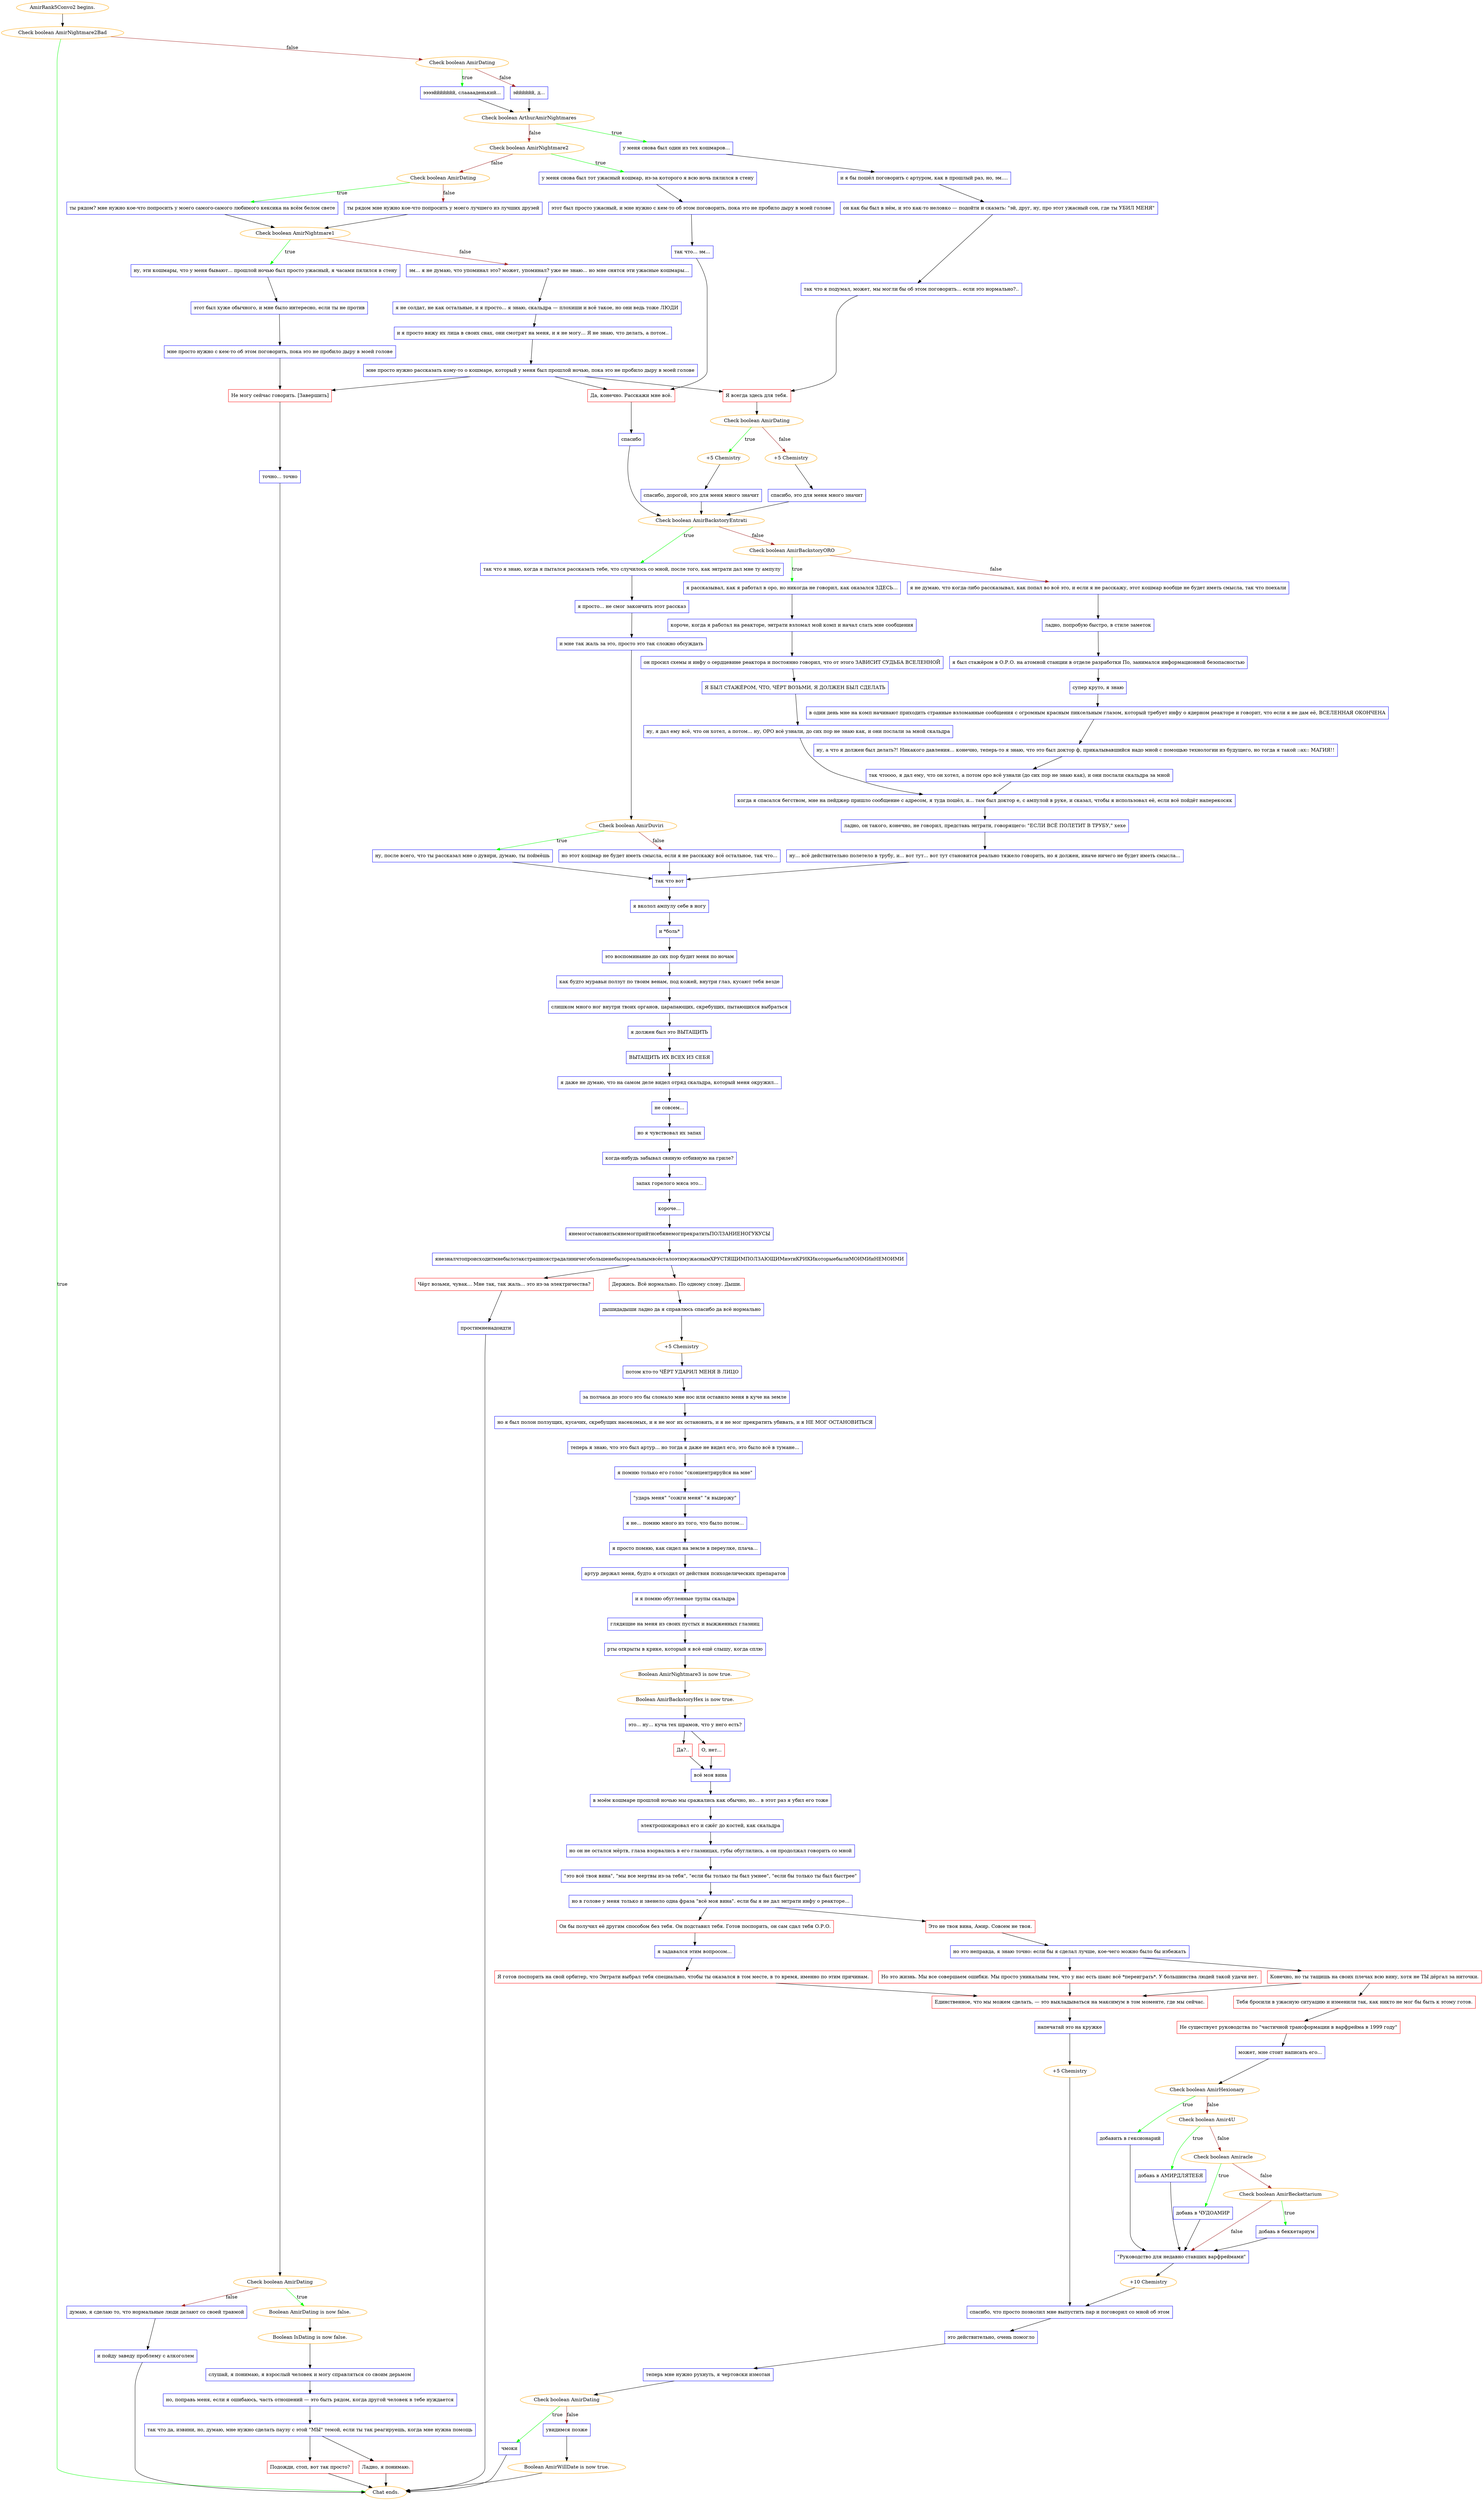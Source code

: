 digraph {
	"AmirRank5Convo2 begins." [color=orange];
		"AmirRank5Convo2 begins." -> j3346168945;
	j3346168945 [label="Check boolean AmirNightmare2Bad",color=orange];
		j3346168945 -> "Chat ends." [label=true,color=green];
		j3346168945 -> j2769147181 [label=false,color=brown];
	"Chat ends." [color=orange];
	j2769147181 [label="Check boolean AmirDating",color=orange];
		j2769147181 -> j3197884163 [label=true,color=green];
		j2769147181 -> j1917703622 [label=false,color=brown];
	j3197884163 [label="ээээййййййй, слааааденький...",shape=box,color=blue];
		j3197884163 -> j2915049333;
	j1917703622 [label="эйййййй, д...",shape=box,color=blue];
		j1917703622 -> j2915049333;
	j2915049333 [label="Check boolean ArthurAmirNightmares",color=orange];
		j2915049333 -> j3162991852 [label=true,color=green];
		j2915049333 -> j3157984749 [label=false,color=brown];
	j3162991852 [label="у меня снова был один из тех кошмаров...",shape=box,color=blue];
		j3162991852 -> j3461662055;
	j3157984749 [label="Check boolean AmirNightmare2",color=orange];
		j3157984749 -> j508108088 [label=true,color=green];
		j3157984749 -> j2085567462 [label=false,color=brown];
	j3461662055 [label="и я бы пошёл поговорить с артуром, как в прошлый раз, но, эм....",shape=box,color=blue];
		j3461662055 -> j3615503649;
	j508108088 [label="у меня снова был тот ужасный кошмар, из-за которого я всю ночь пялился в стену",shape=box,color=blue];
		j508108088 -> j1580822348;
	j2085567462 [label="Check boolean AmirDating",color=orange];
		j2085567462 -> j3646809066 [label=true,color=green];
		j2085567462 -> j1873909027 [label=false,color=brown];
	j3615503649 [label="он как бы был в нём, и это как-то неловко — подойти и сказать: \"эй, друг, ну, про этот ужасный сон, где ты УБИЛ МЕНЯ\"",shape=box,color=blue];
		j3615503649 -> j1019022909;
	j1580822348 [label="этот был просто ужасный, и мне нужно с кем-то об этом поговорить, пока это не пробило дыру в моей голове",shape=box,color=blue];
		j1580822348 -> j1151872813;
	j3646809066 [label="ты рядом? мне нужно кое-что попросить у моего самого-самого любимого кексика на всём белом свете",shape=box,color=blue];
		j3646809066 -> j822141118;
	j1873909027 [label="ты рядом мне нужно кое-что попросить у моего лучшего из лучших друзей",shape=box,color=blue];
		j1873909027 -> j822141118;
	j1019022909 [label="так что я подумал, может, мы могли бы об этом поговорить... если это нормально?..",shape=box,color=blue];
		j1019022909 -> j1201504925;
	j1151872813 [label="так что... эм...",shape=box,color=blue];
		j1151872813 -> j2799893446;
	j822141118 [label="Check boolean AmirNightmare1",color=orange];
		j822141118 -> j3971469278 [label=true,color=green];
		j822141118 -> j429420506 [label=false,color=brown];
	j1201504925 [label="Я всегда здесь для тебя.",shape=box,color=red];
		j1201504925 -> j2850850546;
	j2799893446 [label="Да, конечно. Расскажи мне всё.",shape=box,color=red];
		j2799893446 -> j2823893796;
	j3971469278 [label="ну, эти кошмары, что у меня бывают... прошлой ночью был просто ужасный, я часами пялился в стену",shape=box,color=blue];
		j3971469278 -> j2009504166;
	j429420506 [label="эм... я не думаю, что упоминал это? может, упоминал? уже не знаю... но мне снятся эти ужасные кошмары...",shape=box,color=blue];
		j429420506 -> j1100546439;
	j2850850546 [label="Check boolean AmirDating",color=orange];
		j2850850546 -> j3229345069 [label=true,color=green];
		j2850850546 -> j2744736189 [label=false,color=brown];
	j2823893796 [label="спасибо",shape=box,color=blue];
		j2823893796 -> j3726133081;
	j2009504166 [label="этот был хуже обычного, и мне было интересно, если ты не против",shape=box,color=blue];
		j2009504166 -> j1483160456;
	j1100546439 [label="я не солдат, не как остальные, и я просто... я знаю, скальдра — плохиши и всё такое, но они ведь тоже ЛЮДИ",shape=box,color=blue];
		j1100546439 -> j260324197;
	j3229345069 [label="+5 Chemistry",color=orange];
		j3229345069 -> j762633714;
	j2744736189 [label="+5 Chemistry",color=orange];
		j2744736189 -> j1194140437;
	j3726133081 [label="Check boolean AmirBackstoryEntrati",color=orange];
		j3726133081 -> j3398465868 [label=true,color=green];
		j3726133081 -> j3839700962 [label=false,color=brown];
	j1483160456 [label="мне просто нужно с кем-то об этом поговорить, пока это не пробило дыру в моей голове",shape=box,color=blue];
		j1483160456 -> j3790364084;
	j260324197 [label="и я просто вижу их лица в своих снах, они смотрят на меня, и я не могу... Я не знаю, что делать, а потом..",shape=box,color=blue];
		j260324197 -> j2445964107;
	j762633714 [label="спасибо, дорогой, это для меня много значит",shape=box,color=blue];
		j762633714 -> j3726133081;
	j1194140437 [label="спасибо, это для меня много значит",shape=box,color=blue];
		j1194140437 -> j3726133081;
	j3398465868 [label="так что я знаю, когда я пытался рассказать тебе, что случилось со мной, после того, как энтрати дал мне ту ампулу",shape=box,color=blue];
		j3398465868 -> j2782997591;
	j3839700962 [label="Check boolean AmirBackstoryORO",color=orange];
		j3839700962 -> j4183295711 [label=true,color=green];
		j3839700962 -> j608220687 [label=false,color=brown];
	j3790364084 [label="Не могу сейчас говорить. [Завершить]",shape=box,color=red];
		j3790364084 -> j3150590430;
	j2445964107 [label="мне просто нужно рассказать кому-то о кошмаре, который у меня был прошлой ночью, пока это не пробило дыру в моей голове",shape=box,color=blue];
		j2445964107 -> j1201504925;
		j2445964107 -> j2799893446;
		j2445964107 -> j3790364084;
	j2782997591 [label="я просто... не смог закончить этот рассказ",shape=box,color=blue];
		j2782997591 -> j1455290264;
	j4183295711 [label="я рассказывал, как я работал в оро, но никогда не говорил, как оказался ЗДЕСЬ...",shape=box,color=blue];
		j4183295711 -> j1536792068;
	j608220687 [label="я не думаю, что когда-либо рассказывал, как попал во всё это, и если я не расскажу, этот кошмар вообще не будет иметь смысла, так что поехали",shape=box,color=blue];
		j608220687 -> j4216546364;
	j3150590430 [label="точно... точно",shape=box,color=blue];
		j3150590430 -> j2381424385;
	j1455290264 [label="и мне так жаль за это, просто это так сложно обсуждать",shape=box,color=blue];
		j1455290264 -> j2594202141;
	j1536792068 [label="короче, когда я работал на реакторе, энтрати взломал мой комп и начал слать мне сообщения",shape=box,color=blue];
		j1536792068 -> j4045055257;
	j4216546364 [label="ладно, попробую быстро, в стиле заметок",shape=box,color=blue];
		j4216546364 -> j2851612169;
	j2381424385 [label="Check boolean AmirDating",color=orange];
		j2381424385 -> j1130481598 [label=true,color=green];
		j2381424385 -> j2016045918 [label=false,color=brown];
	j2594202141 [label="Check boolean AmirDuviri",color=orange];
		j2594202141 -> j3046385680 [label=true,color=green];
		j2594202141 -> j336111240 [label=false,color=brown];
	j4045055257 [label="он просил схемы и инфу о сердцевине реактора и постоянно говорил, что от этого ЗАВИСИТ СУДЬБА ВСЕЛЕННОЙ",shape=box,color=blue];
		j4045055257 -> j621156783;
	j2851612169 [label="я был стажёром в О.Р.О. на атомной станции в отделе разработки По, занимался информационной безопасностью",shape=box,color=blue];
		j2851612169 -> j2751924050;
	j1130481598 [label="Boolean AmirDating is now false.",color=orange];
		j1130481598 -> j3393396929;
	j2016045918 [label="думаю, я сделаю то, что нормальные люди делают со своей травмой",shape=box,color=blue];
		j2016045918 -> j2856802899;
	j3046385680 [label="ну, после всего, что ты рассказал мне о дувири, думаю, ты поймёшь",shape=box,color=blue];
		j3046385680 -> j3242778024;
	j336111240 [label="но этот кошмар не будет иметь смысла, если я не расскажу всё остальное, так что...",shape=box,color=blue];
		j336111240 -> j3242778024;
	j621156783 [label="Я БЫЛ СТАЖЁРОМ, ЧТО, ЧЁРТ ВОЗЬМИ, Я ДОЛЖЕН БЫЛ СДЕЛАТЬ",shape=box,color=blue];
		j621156783 -> j3459003342;
	j2751924050 [label="супер круто, я знаю",shape=box,color=blue];
		j2751924050 -> j4165210176;
	j3393396929 [label="Boolean IsDating is now false.",color=orange];
		j3393396929 -> j792227099;
	j2856802899 [label="и пойду заведу проблему с алкоголем",shape=box,color=blue];
		j2856802899 -> "Chat ends.";
	j3242778024 [label="так что вот",shape=box,color=blue];
		j3242778024 -> j2297942019;
	j3459003342 [label="ну, я дал ему всё, что он хотел, а потом... ну, ОРО всё узнали, до сих пор не знаю как, и они послали за мной скальдра",shape=box,color=blue];
		j3459003342 -> j3325148973;
	j4165210176 [label="в один день мне на комп начинают приходить странные взломанные сообщения с огромным красным пиксельным глазом, который требует инфу о ядерном реакторе и говорит, что если я не дам её, ВСЕЛЕННАЯ ОКОНЧЕНА",shape=box,color=blue];
		j4165210176 -> j2025469998;
	j792227099 [label="слушай, я понимаю, я взрослый человек и могу справляться со своим дерьмом",shape=box,color=blue];
		j792227099 -> j1056307465;
	j2297942019 [label="я вколол ампулу себе в ногу",shape=box,color=blue];
		j2297942019 -> j2236090542;
	j3325148973 [label="когда я спасался бегством, мне на пейджер пришло сообщение с адресом, я туда пошёл, и... там был доктор е, с ампулой в руке, и сказал, чтобы я использовал её, если всё пойдёт наперекосяк",shape=box,color=blue];
		j3325148973 -> j318834361;
	j2025469998 [label="ну, а что я должен был делать?! Никакого давления... конечно, теперь-то я знаю, что это был доктор ф, прикалывавшийся надо мной с помощью технологии из будущего, но тогда я такой ::ах:: МАГИЯ!!",shape=box,color=blue];
		j2025469998 -> j1168620628;
	j1056307465 [label="но, поправь меня, если я ошибаюсь, часть отношений — это быть рядом, когда другой человек в тебе нуждается",shape=box,color=blue];
		j1056307465 -> j4082556825;
	j2236090542 [label="и *боль*",shape=box,color=blue];
		j2236090542 -> j3755755444;
	j318834361 [label="ладно, он такого, конечно, не говорил, представь энтрати, говорящего: \"ЕСЛИ ВСЁ ПОЛЕТИТ В ТРУБУ,\" хехе",shape=box,color=blue];
		j318834361 -> j2998040968;
	j1168620628 [label="так чтоооо, я дал ему, что он хотел, а потом оро всё узнали (до сих пор не знаю как), и они послали скальдра за мной",shape=box,color=blue];
		j1168620628 -> j3325148973;
	j4082556825 [label="так что да, извини, но, думаю, мне нужно сделать паузу с этой \"МЫ\" темой, если ты так реагируешь, когда мне нужна помощь",shape=box,color=blue];
		j4082556825 -> j775987550;
		j4082556825 -> j989785415;
	j3755755444 [label="это воспоминание до сих пор будит меня по ночам",shape=box,color=blue];
		j3755755444 -> j3883041516;
	j2998040968 [label="ну... всё действительно полетело в трубу, и... вот тут... вот тут становится реально тяжело говорить, но я должен, иначе ничего не будет иметь смысла...",shape=box,color=blue];
		j2998040968 -> j3242778024;
	j775987550 [label="Подожди, стоп, вот так просто?",shape=box,color=red];
		j775987550 -> "Chat ends.";
	j989785415 [label="Ладно, я понимаю.",shape=box,color=red];
		j989785415 -> "Chat ends.";
	j3883041516 [label="как будто муравьи ползут по твоим венам, под кожей, внутри глаз, кусают тебя везде",shape=box,color=blue];
		j3883041516 -> j3312066386;
	j3312066386 [label="слишком много ног внутри твоих органов, царапающих, скребущих, пытающихся выбраться",shape=box,color=blue];
		j3312066386 -> j397010333;
	j397010333 [label="я должен был это ВЫТАЩИТЬ",shape=box,color=blue];
		j397010333 -> j1121279848;
	j1121279848 [label="ВЫТАЩИТЬ ИХ ВСЕХ ИЗ СЕБЯ",shape=box,color=blue];
		j1121279848 -> j2663620122;
	j2663620122 [label="я даже не думаю, что на самом деле видел отряд скальдра, который меня окружил...",shape=box,color=blue];
		j2663620122 -> j1111383008;
	j1111383008 [label="не совсем...",shape=box,color=blue];
		j1111383008 -> j3011470380;
	j3011470380 [label="но я чувствовал их запах",shape=box,color=blue];
		j3011470380 -> j4130984708;
	j4130984708 [label="когда-нибудь забывал свиную отбивную на гриле?",shape=box,color=blue];
		j4130984708 -> j1891349760;
	j1891349760 [label="запах горелого мяса это...",shape=box,color=blue];
		j1891349760 -> j3001002204;
	j3001002204 [label="короче...",shape=box,color=blue];
		j3001002204 -> j1004057637;
	j1004057637 [label="янемогостановитьсянемогприйтисебянемогпрекратитьПОЛЗАНИЕНОГУКУСЫ",shape=box,color=blue];
		j1004057637 -> j4041056280;
	j4041056280 [label="янезналчтопроисходитмнебылотакстрашноястрадалиничегобольшенебылореальнымвсёсталоэтимужаснымХРУСТЯЩИМПОЛЗАЮЩИМиэтиКРИКИкоторыебылиМОИМИиНЕМОИМИ",shape=box,color=blue];
		j4041056280 -> j1243886034;
		j4041056280 -> j1086662426;
	j1243886034 [label="Держись. Всё нормально. По одному слову. Дыши.",shape=box,color=red];
		j1243886034 -> j3147351332;
	j1086662426 [label="Чёрт возьми, чувак... Мне так, так жаль... это из-за электричества?",shape=box,color=red];
		j1086662426 -> j2939106305;
	j3147351332 [label="дышидадыши ладно да я справлюсь спасибо да всё нормально",shape=box,color=blue];
		j3147351332 -> j1674930681;
	j2939106305 [label="простимненадоидти",shape=box,color=blue];
		j2939106305 -> "Chat ends.";
	j1674930681 [label="+5 Chemistry",color=orange];
		j1674930681 -> j790975920;
	j790975920 [label="потом кто-то ЧЁРТ УДАРИЛ МЕНЯ В ЛИЦО",shape=box,color=blue];
		j790975920 -> j133028833;
	j133028833 [label="за полчаса до этого это бы сломало мне нос или оставило меня в куче на земле",shape=box,color=blue];
		j133028833 -> j2613392196;
	j2613392196 [label="но я был полон ползущих, кусачих, скребущих насекомых, и я не мог их остановить, и я не мог прекратить убивать, и я НЕ МОГ ОСТАНОВИТЬСЯ",shape=box,color=blue];
		j2613392196 -> j1863312399;
	j1863312399 [label="теперь я знаю, что это был артур... но тогда я даже не видел его, это было всё в тумане...",shape=box,color=blue];
		j1863312399 -> j1027098312;
	j1027098312 [label="я помню только его голос \"сконцентрируйся на мне\"",shape=box,color=blue];
		j1027098312 -> j2481289375;
	j2481289375 [label="\"ударь меня\" \"сожги меня\" \"я выдержу\"",shape=box,color=blue];
		j2481289375 -> j3289149378;
	j3289149378 [label="я не... помню много из того, что было потом...",shape=box,color=blue];
		j3289149378 -> j817972128;
	j817972128 [label="я просто помню, как сидел на земле в переулке, плача...",shape=box,color=blue];
		j817972128 -> j2644578042;
	j2644578042 [label="артур держал меня, будто я отходил от действия психоделических препаратов",shape=box,color=blue];
		j2644578042 -> j1282322803;
	j1282322803 [label="и я помню обугленные трупы скальдра",shape=box,color=blue];
		j1282322803 -> j2211515604;
	j2211515604 [label="глядящие на меня из своих пустых и выжженных глазниц",shape=box,color=blue];
		j2211515604 -> j4183775630;
	j4183775630 [label="рты открыты в крике, который я всё ещё слышу, когда сплю",shape=box,color=blue];
		j4183775630 -> j3274966410;
	j3274966410 [label="Boolean AmirNightmare3 is now true.",color=orange];
		j3274966410 -> j3204792321;
	j3204792321 [label="Boolean AmirBackstoryHex is now true.",color=orange];
		j3204792321 -> j1171575637;
	j1171575637 [label="это... ну... куча тех шрамов, что у него есть?",shape=box,color=blue];
		j1171575637 -> j2025125899;
		j1171575637 -> j2090032723;
	j2025125899 [label="Да?..",shape=box,color=red];
		j2025125899 -> j3893377872;
	j2090032723 [label="О, нет...",shape=box,color=red];
		j2090032723 -> j3893377872;
	j3893377872 [label="всё моя вина",shape=box,color=blue];
		j3893377872 -> j503403894;
	j503403894 [label="в моём кошмаре прошлой ночью мы сражались как обычно, но... в этот раз я убил его тоже",shape=box,color=blue];
		j503403894 -> j3165336716;
	j3165336716 [label="электрошокировал его и сжёг до костей, как скальдра",shape=box,color=blue];
		j3165336716 -> j4011411111;
	j4011411111 [label="но он не остался мёртв, глаза взорвались в его глазницах, губы обуглились, а он продолжал говорить со мной",shape=box,color=blue];
		j4011411111 -> j560105305;
	j560105305 [label="\"это всё твоя вина\", \"мы все мертвы из-за тебя\", \"если бы только ты был умнее\", \"если бы только ты был быстрее\"",shape=box,color=blue];
		j560105305 -> j2308322903;
	j2308322903 [label="но в голове у меня только и звенело одна фраза \"всё моя вина\". если бы я не дал энтрати инфу о реакторе...",shape=box,color=blue];
		j2308322903 -> j2146343481;
		j2308322903 -> j36807354;
	j2146343481 [label="Он бы получил её другим способом без тебя. Он подставил тебя. Готов поспорить, он сам сдал тебя О.Р.О.",shape=box,color=red];
		j2146343481 -> j3086899872;
	j36807354 [label="Это не твоя вина, Амир. Совсем не твоя.",shape=box,color=red];
		j36807354 -> j1137768728;
	j3086899872 [label="я задавался этим вопросом...",shape=box,color=blue];
		j3086899872 -> j1905437960;
	j1137768728 [label="но это неправда, я знаю точно: если бы я сделал лучше, кое-чего можно было бы избежать",shape=box,color=blue];
		j1137768728 -> j1600721912;
		j1137768728 -> j2612765042;
	j1905437960 [label="Я готов поспорить на свой орбитер, что Энтрати выбрал тебя специально, чтобы ты оказался в том месте, в то время, именно по этим причинам.",shape=box,color=red];
		j1905437960 -> j865213083;
	j1600721912 [label="Но это жизнь. Мы все совершаем ошибки. Мы просто уникальны тем, что у нас есть шанс всё *переиграть*. У большинства людей такой удачи нет.",shape=box,color=red];
		j1600721912 -> j865213083;
	j2612765042 [label="Конечно, но ты тащишь на своих плечах всю вину, хотя не ТЫ дёргал за ниточки.",shape=box,color=red];
		j2612765042 -> j2757708015;
		j2612765042 -> j865213083;
	j865213083 [label="Единственное, что мы можем сделать, — это выкладываться на максимум в том моменте, где мы сейчас.",shape=box,color=red];
		j865213083 -> j3452554084;
	j2757708015 [label="Тебя бросили в ужасную ситуацию и изменили так, как никто не мог бы быть к этому готов.",shape=box,color=red];
		j2757708015 -> j2124020297;
	j3452554084 [label="напечатай это на кружке",shape=box,color=blue];
		j3452554084 -> j2089055971;
	j2124020297 [label="Не существует руководства по \"частичной трансформации в варфрейма в 1999 году\"",shape=box,color=red];
		j2124020297 -> j2824294073;
	j2089055971 [label="+5 Chemistry",color=orange];
		j2089055971 -> j2417322701;
	j2824294073 [label="может, мне стоит написать его...",shape=box,color=blue];
		j2824294073 -> j767568525;
	j2417322701 [label="спасибо, что просто позволил мне выпустить пар и поговорил со мной об этом",shape=box,color=blue];
		j2417322701 -> j3559284981;
	j767568525 [label="Check boolean AmirHexionary",color=orange];
		j767568525 -> j2975785590 [label=true,color=green];
		j767568525 -> j2891816278 [label=false,color=brown];
	j3559284981 [label="это действительно, очень помогло",shape=box,color=blue];
		j3559284981 -> j2476329723;
	j2975785590 [label="добавить в гексионарий",shape=box,color=blue];
		j2975785590 -> j3551461367;
	j2891816278 [label="Check boolean Amir4U",color=orange];
		j2891816278 -> j821001228 [label=true,color=green];
		j2891816278 -> j407232223 [label=false,color=brown];
	j2476329723 [label="теперь мне нужно рухнуть, я чертовски измотан",shape=box,color=blue];
		j2476329723 -> j3775348585;
	j3551461367 [label="\"Руководство для недавно ставших варфреймами\"",shape=box,color=blue];
		j3551461367 -> j142956630;
	j821001228 [label="добавь в АМИРДЛЯТЕБЯ",shape=box,color=blue];
		j821001228 -> j3551461367;
	j407232223 [label="Check boolean Amiracle",color=orange];
		j407232223 -> j1362855558 [label=true,color=green];
		j407232223 -> j3011765431 [label=false,color=brown];
	j3775348585 [label="Check boolean AmirDating",color=orange];
		j3775348585 -> j2076028230 [label=true,color=green];
		j3775348585 -> j2384913191 [label=false,color=brown];
	j142956630 [label="+10 Chemistry",color=orange];
		j142956630 -> j2417322701;
	j1362855558 [label="добавь в ЧУДОАМИР",shape=box,color=blue];
		j1362855558 -> j3551461367;
	j3011765431 [label="Check boolean AmirBeckettarium",color=orange];
		j3011765431 -> j2065160137 [label=true,color=green];
		j3011765431 -> j3551461367 [label=false,color=brown];
	j2076028230 [label="чмоки",shape=box,color=blue];
		j2076028230 -> "Chat ends.";
	j2384913191 [label="увидимся позже",shape=box,color=blue];
		j2384913191 -> j1538486228;
	j2065160137 [label="добавь в беккетариум",shape=box,color=blue];
		j2065160137 -> j3551461367;
	j1538486228 [label="Boolean AmirWillDate is now true.",color=orange];
		j1538486228 -> "Chat ends.";
}
